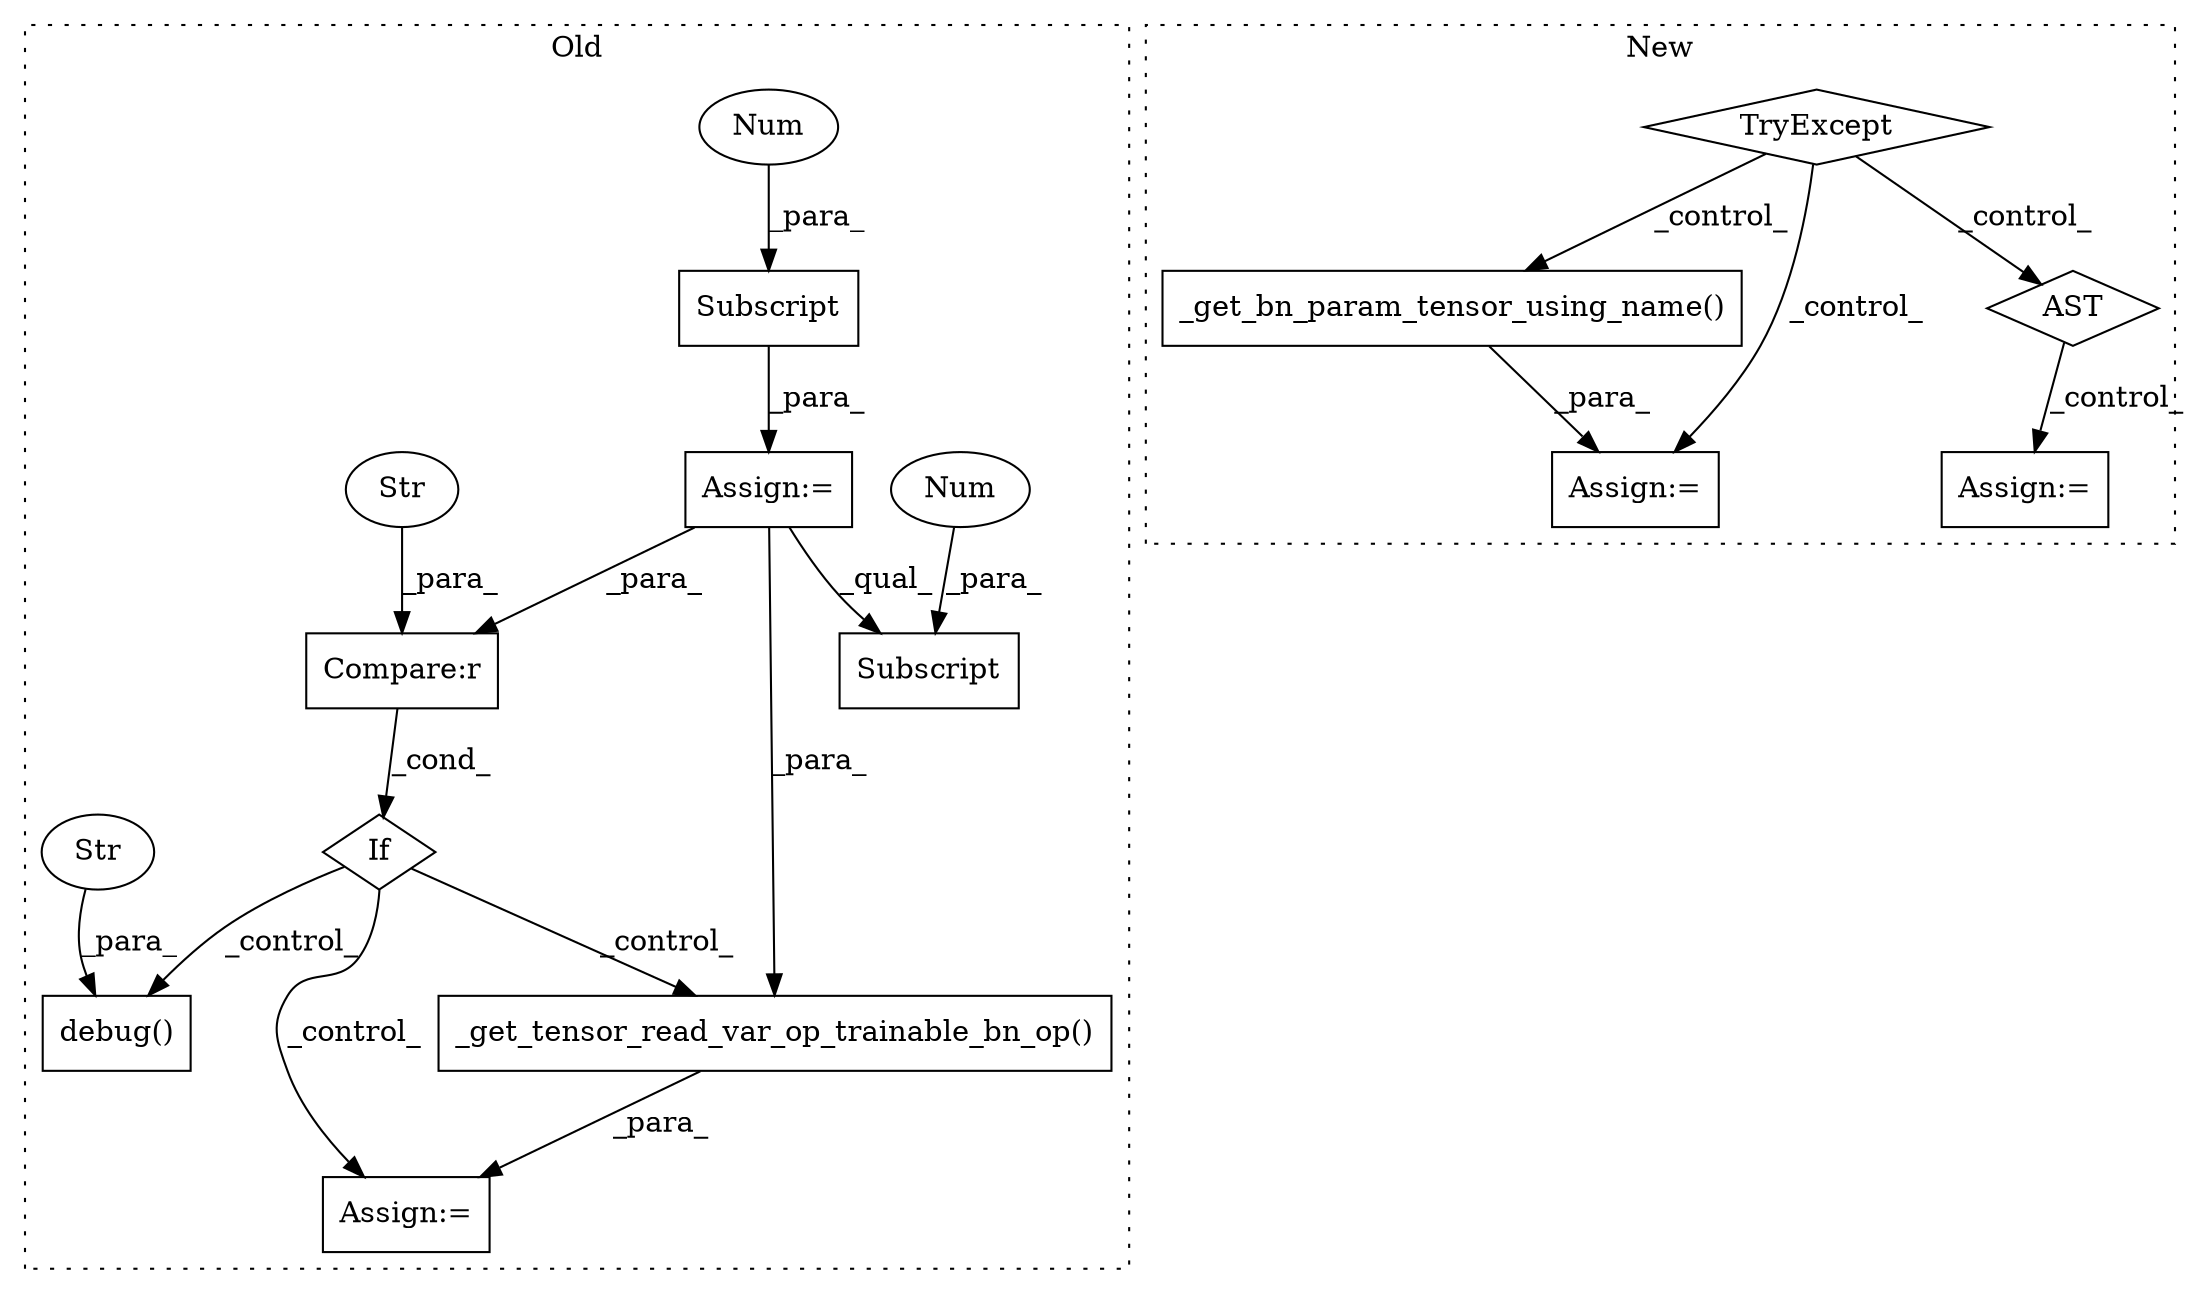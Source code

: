 digraph G {
subgraph cluster0 {
1 [label="If" a="96" s="23069" l="3" shape="diamond"];
3 [label="_get_tensor_read_var_op_trainable_bn_op()" a="75" s="24032,24103" l="48,1" shape="box"];
6 [label="debug()" a="75" s="23128,23186" l="13,1" shape="box"];
7 [label="Str" a="66" s="23141" l="45" shape="ellipse"];
8 [label="Compare:r" a="40" s="23072" l="42" shape="box"];
9 [label="Str" a="66" s="23107" l="7" shape="ellipse"];
10 [label="Assign:=" a="68" s="22953" l="3" shape="box"];
11 [label="Subscript" a="63" s="23858,0" l="36,0" shape="box"];
12 [label="Num" a="76" s="23892" l="1" shape="ellipse"];
13 [label="Subscript" a="63" s="22956,0" l="52,0" shape="box"];
14 [label="Num" a="76" s="23006" l="1" shape="ellipse"];
16 [label="Assign:=" a="68" s="24029" l="3" shape="box"];
label = "Old";
style="dotted";
}
subgraph cluster1 {
2 [label="_get_bn_param_tensor_using_name()" a="75" s="26329,26496" l="40,1" shape="box"];
4 [label="TryExcept" a="71" s="26225" l="78" shape="diamond"];
5 [label="AST" a="2" s="26506,0" l="7,0" shape="diamond"];
15 [label="Assign:=" a="68" s="26680" l="3" shape="box"];
17 [label="Assign:=" a="68" s="26326" l="3" shape="box"];
label = "New";
style="dotted";
}
1 -> 16 [label="_control_"];
1 -> 3 [label="_control_"];
1 -> 6 [label="_control_"];
2 -> 17 [label="_para_"];
3 -> 16 [label="_para_"];
4 -> 2 [label="_control_"];
4 -> 17 [label="_control_"];
4 -> 5 [label="_control_"];
5 -> 15 [label="_control_"];
7 -> 6 [label="_para_"];
8 -> 1 [label="_cond_"];
9 -> 8 [label="_para_"];
10 -> 3 [label="_para_"];
10 -> 8 [label="_para_"];
10 -> 11 [label="_qual_"];
12 -> 11 [label="_para_"];
13 -> 10 [label="_para_"];
14 -> 13 [label="_para_"];
}